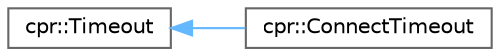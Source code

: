 digraph "Graphical Class Hierarchy"
{
 // INTERACTIVE_SVG=YES
 // LATEX_PDF_SIZE
  bgcolor="transparent";
  edge [fontname=Helvetica,fontsize=10,labelfontname=Helvetica,labelfontsize=10];
  node [fontname=Helvetica,fontsize=10,shape=box,height=0.2,width=0.4];
  rankdir="LR";
  Node0 [id="Node000000",label="cpr::Timeout",height=0.2,width=0.4,color="grey40", fillcolor="white", style="filled",URL="$a00901.html",tooltip=" "];
  Node0 -> Node1 [id="edge13_Node000000_Node000001",dir="back",color="steelblue1",style="solid",tooltip=" "];
  Node1 [id="Node000001",label="cpr::ConnectTimeout",height=0.2,width=0.4,color="grey40", fillcolor="white", style="filled",URL="$a00717.html",tooltip=" "];
}
